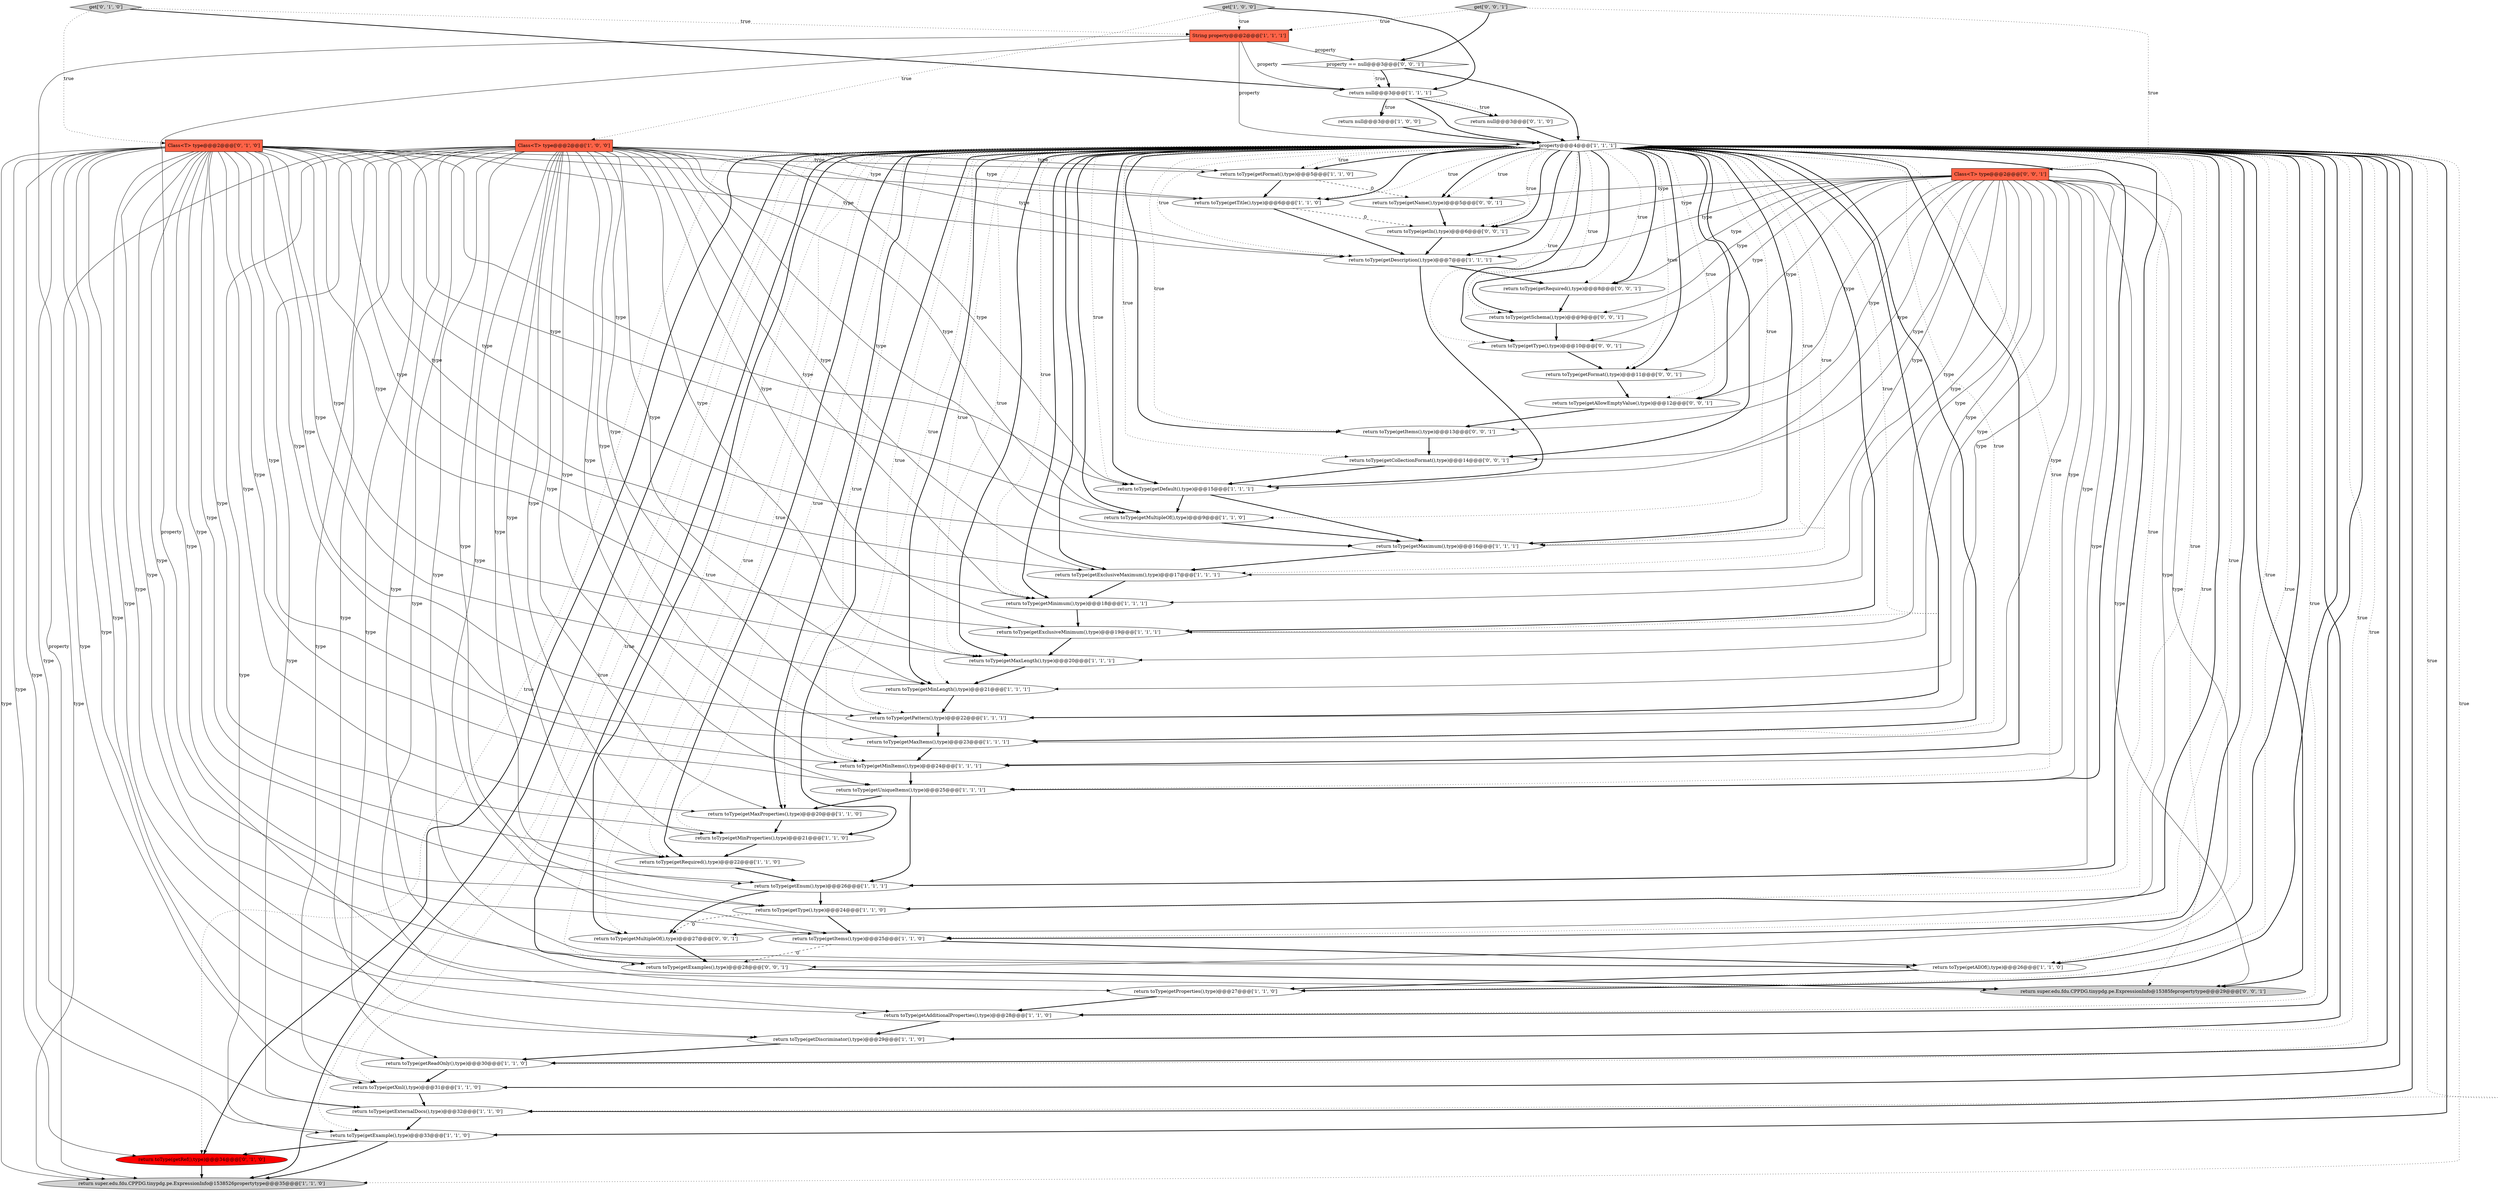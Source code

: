 digraph {
6 [style = filled, label = "return toType(getMaxItems(),type)@@@23@@@['1', '1', '1']", fillcolor = white, shape = ellipse image = "AAA0AAABBB1BBB"];
40 [style = filled, label = "return toType(getSchema(),type)@@@9@@@['0', '0', '1']", fillcolor = white, shape = ellipse image = "AAA0AAABBB3BBB"];
29 [style = filled, label = "return toType(getDefault(),type)@@@15@@@['1', '1', '1']", fillcolor = white, shape = ellipse image = "AAA0AAABBB1BBB"];
3 [style = filled, label = "return toType(getTitle(),type)@@@6@@@['1', '1', '0']", fillcolor = white, shape = ellipse image = "AAA0AAABBB1BBB"];
45 [style = filled, label = "return toType(getMultipleOf(),type)@@@27@@@['0', '0', '1']", fillcolor = white, shape = ellipse image = "AAA0AAABBB3BBB"];
28 [style = filled, label = "return toType(getProperties(),type)@@@27@@@['1', '1', '0']", fillcolor = white, shape = ellipse image = "AAA0AAABBB1BBB"];
24 [style = filled, label = "return toType(getMaximum(),type)@@@16@@@['1', '1', '1']", fillcolor = white, shape = ellipse image = "AAA0AAABBB1BBB"];
25 [style = filled, label = "return toType(getAllOf(),type)@@@26@@@['1', '1', '0']", fillcolor = white, shape = ellipse image = "AAA0AAABBB1BBB"];
11 [style = filled, label = "return toType(getPattern(),type)@@@22@@@['1', '1', '1']", fillcolor = white, shape = ellipse image = "AAA0AAABBB1BBB"];
27 [style = filled, label = "return toType(getMinProperties(),type)@@@21@@@['1', '1', '0']", fillcolor = white, shape = ellipse image = "AAA0AAABBB1BBB"];
23 [style = filled, label = "return toType(getEnum(),type)@@@26@@@['1', '1', '1']", fillcolor = white, shape = ellipse image = "AAA0AAABBB1BBB"];
12 [style = filled, label = "Class<T> type@@@2@@@['1', '0', '0']", fillcolor = tomato, shape = box image = "AAA0AAABBB1BBB"];
41 [style = filled, label = "return toType(getRequired(),type)@@@8@@@['0', '0', '1']", fillcolor = white, shape = ellipse image = "AAA0AAABBB3BBB"];
19 [style = filled, label = "return toType(getMaxLength(),type)@@@20@@@['1', '1', '1']", fillcolor = white, shape = ellipse image = "AAA0AAABBB1BBB"];
22 [style = filled, label = "String property@@@2@@@['1', '1', '1']", fillcolor = tomato, shape = box image = "AAA0AAABBB1BBB"];
13 [style = filled, label = "get['1', '0', '0']", fillcolor = lightgray, shape = diamond image = "AAA0AAABBB1BBB"];
20 [style = filled, label = "return super.edu.fdu.CPPDG.tinypdg.pe.ExpressionInfo@1538526propertytype@@@35@@@['1', '1', '0']", fillcolor = lightgray, shape = ellipse image = "AAA0AAABBB1BBB"];
37 [style = filled, label = "return null@@@3@@@['0', '1', '0']", fillcolor = white, shape = ellipse image = "AAA0AAABBB2BBB"];
42 [style = filled, label = "return toType(getExamples(),type)@@@28@@@['0', '0', '1']", fillcolor = white, shape = ellipse image = "AAA0AAABBB3BBB"];
44 [style = filled, label = "return toType(getItems(),type)@@@13@@@['0', '0', '1']", fillcolor = white, shape = ellipse image = "AAA0AAABBB3BBB"];
14 [style = filled, label = "return toType(getRequired(),type)@@@22@@@['1', '1', '0']", fillcolor = white, shape = ellipse image = "AAA0AAABBB1BBB"];
15 [style = filled, label = "return toType(getFormat(),type)@@@5@@@['1', '1', '0']", fillcolor = white, shape = ellipse image = "AAA0AAABBB1BBB"];
21 [style = filled, label = "return toType(getReadOnly(),type)@@@30@@@['1', '1', '0']", fillcolor = white, shape = ellipse image = "AAA0AAABBB1BBB"];
10 [style = filled, label = "return toType(getDiscriminator(),type)@@@29@@@['1', '1', '0']", fillcolor = white, shape = ellipse image = "AAA0AAABBB1BBB"];
47 [style = filled, label = "Class<T> type@@@2@@@['0', '0', '1']", fillcolor = tomato, shape = box image = "AAA0AAABBB3BBB"];
52 [style = filled, label = "return toType(getType(),type)@@@10@@@['0', '0', '1']", fillcolor = white, shape = ellipse image = "AAA0AAABBB3BBB"];
33 [style = filled, label = "return toType(getItems(),type)@@@25@@@['1', '1', '0']", fillcolor = white, shape = ellipse image = "AAA0AAABBB1BBB"];
9 [style = filled, label = "return toType(getMultipleOf(),type)@@@9@@@['1', '1', '0']", fillcolor = white, shape = ellipse image = "AAA0AAABBB1BBB"];
32 [style = filled, label = "return toType(getExclusiveMinimum(),type)@@@19@@@['1', '1', '1']", fillcolor = white, shape = ellipse image = "AAA0AAABBB1BBB"];
31 [style = filled, label = "return null@@@3@@@['1', '1', '1']", fillcolor = white, shape = ellipse image = "AAA0AAABBB1BBB"];
34 [style = filled, label = "return toType(getMinLength(),type)@@@21@@@['1', '1', '1']", fillcolor = white, shape = ellipse image = "AAA0AAABBB1BBB"];
51 [style = filled, label = "property == null@@@3@@@['0', '0', '1']", fillcolor = white, shape = diamond image = "AAA0AAABBB3BBB"];
5 [style = filled, label = "return toType(getAdditionalProperties(),type)@@@28@@@['1', '1', '0']", fillcolor = white, shape = ellipse image = "AAA0AAABBB1BBB"];
1 [style = filled, label = "return toType(getDescription(),type)@@@7@@@['1', '1', '1']", fillcolor = white, shape = ellipse image = "AAA0AAABBB1BBB"];
2 [style = filled, label = "return null@@@3@@@['1', '0', '0']", fillcolor = white, shape = ellipse image = "AAA0AAABBB1BBB"];
0 [style = filled, label = "return toType(getExample(),type)@@@33@@@['1', '1', '0']", fillcolor = white, shape = ellipse image = "AAA0AAABBB1BBB"];
48 [style = filled, label = "return toType(getName(),type)@@@5@@@['0', '0', '1']", fillcolor = white, shape = ellipse image = "AAA0AAABBB3BBB"];
4 [style = filled, label = "return toType(getExclusiveMaximum(),type)@@@17@@@['1', '1', '1']", fillcolor = white, shape = ellipse image = "AAA0AAABBB1BBB"];
30 [style = filled, label = "return toType(getExternalDocs(),type)@@@32@@@['1', '1', '0']", fillcolor = white, shape = ellipse image = "AAA0AAABBB1BBB"];
38 [style = filled, label = "Class<T> type@@@2@@@['0', '1', '0']", fillcolor = tomato, shape = box image = "AAA0AAABBB2BBB"];
43 [style = filled, label = "return toType(getFormat(),type)@@@11@@@['0', '0', '1']", fillcolor = white, shape = ellipse image = "AAA0AAABBB3BBB"];
16 [style = filled, label = "return toType(getXml(),type)@@@31@@@['1', '1', '0']", fillcolor = white, shape = ellipse image = "AAA0AAABBB1BBB"];
17 [style = filled, label = "return toType(getMinimum(),type)@@@18@@@['1', '1', '1']", fillcolor = white, shape = ellipse image = "AAA0AAABBB1BBB"];
36 [style = filled, label = "get['0', '1', '0']", fillcolor = lightgray, shape = diamond image = "AAA0AAABBB2BBB"];
50 [style = filled, label = "return toType(getCollectionFormat(),type)@@@14@@@['0', '0', '1']", fillcolor = white, shape = ellipse image = "AAA0AAABBB3BBB"];
7 [style = filled, label = "return toType(getUniqueItems(),type)@@@25@@@['1', '1', '1']", fillcolor = white, shape = ellipse image = "AAA0AAABBB1BBB"];
26 [style = filled, label = "return toType(getMinItems(),type)@@@24@@@['1', '1', '1']", fillcolor = white, shape = ellipse image = "AAA0AAABBB1BBB"];
8 [style = filled, label = "property@@@4@@@['1', '1', '1']", fillcolor = white, shape = diamond image = "AAA0AAABBB1BBB"];
39 [style = filled, label = "return toType(getRef(),type)@@@34@@@['0', '1', '0']", fillcolor = red, shape = ellipse image = "AAA1AAABBB2BBB"];
46 [style = filled, label = "return super.edu.fdu.CPPDG.tinypdg.pe.ExpressionInfo@15385fepropertytype@@@29@@@['0', '0', '1']", fillcolor = lightgray, shape = ellipse image = "AAA0AAABBB3BBB"];
53 [style = filled, label = "get['0', '0', '1']", fillcolor = lightgray, shape = diamond image = "AAA0AAABBB3BBB"];
49 [style = filled, label = "return toType(getAllowEmptyValue(),type)@@@12@@@['0', '0', '1']", fillcolor = white, shape = ellipse image = "AAA0AAABBB3BBB"];
18 [style = filled, label = "return toType(getMaxProperties(),type)@@@20@@@['1', '1', '0']", fillcolor = white, shape = ellipse image = "AAA0AAABBB1BBB"];
54 [style = filled, label = "return toType(getIn(),type)@@@6@@@['0', '0', '1']", fillcolor = white, shape = ellipse image = "AAA0AAABBB3BBB"];
35 [style = filled, label = "return toType(getType(),type)@@@24@@@['1', '1', '0']", fillcolor = white, shape = ellipse image = "AAA0AAABBB1BBB"];
8->30 [style = bold, label=""];
8->16 [style = bold, label=""];
8->30 [style = dotted, label="true"];
8->28 [style = dotted, label="true"];
8->10 [style = bold, label=""];
31->37 [style = bold, label=""];
8->48 [style = dotted, label="true"];
51->31 [style = dotted, label="true"];
12->23 [style = solid, label="type"];
23->45 [style = bold, label=""];
47->32 [style = solid, label="type"];
47->40 [style = solid, label="type"];
38->11 [style = solid, label="type"];
8->16 [style = dotted, label="true"];
22->51 [style = solid, label="property"];
12->1 [style = solid, label="type"];
47->42 [style = solid, label="type"];
8->6 [style = bold, label=""];
8->44 [style = bold, label=""];
8->40 [style = bold, label=""];
36->38 [style = dotted, label="true"];
8->4 [style = dotted, label="true"];
47->41 [style = solid, label="type"];
48->54 [style = bold, label=""];
8->0 [style = bold, label=""];
47->52 [style = solid, label="type"];
8->1 [style = bold, label=""];
38->9 [style = solid, label="type"];
8->20 [style = bold, label=""];
8->52 [style = dotted, label="true"];
53->47 [style = dotted, label="true"];
33->25 [style = bold, label=""];
38->24 [style = solid, label="type"];
38->14 [style = solid, label="type"];
12->20 [style = solid, label="type"];
45->42 [style = bold, label=""];
21->16 [style = bold, label=""];
22->20 [style = solid, label="property"];
47->19 [style = solid, label="type"];
8->0 [style = dotted, label="true"];
8->20 [style = dotted, label="true"];
12->19 [style = solid, label="type"];
8->4 [style = bold, label=""];
13->31 [style = bold, label=""];
8->39 [style = bold, label=""];
8->27 [style = bold, label=""];
38->10 [style = solid, label="type"];
8->11 [style = bold, label=""];
9->24 [style = bold, label=""];
47->11 [style = solid, label="type"];
38->27 [style = solid, label="type"];
38->25 [style = solid, label="type"];
8->34 [style = bold, label=""];
38->4 [style = solid, label="type"];
8->28 [style = bold, label=""];
19->34 [style = bold, label=""];
5->10 [style = bold, label=""];
38->15 [style = solid, label="type"];
25->28 [style = bold, label=""];
28->5 [style = bold, label=""];
50->29 [style = bold, label=""];
3->54 [style = dashed, label="0"];
26->7 [style = bold, label=""];
8->23 [style = bold, label=""];
47->48 [style = solid, label="type"];
1->41 [style = bold, label=""];
8->46 [style = dotted, label="true"];
12->16 [style = solid, label="type"];
42->46 [style = bold, label=""];
40->52 [style = bold, label=""];
8->18 [style = bold, label=""];
12->25 [style = solid, label="type"];
36->31 [style = bold, label=""];
8->17 [style = dotted, label="true"];
47->4 [style = solid, label="type"];
8->7 [style = dotted, label="true"];
38->5 [style = solid, label="type"];
8->23 [style = dotted, label="true"];
8->40 [style = dotted, label="true"];
31->2 [style = bold, label=""];
12->21 [style = solid, label="type"];
47->6 [style = solid, label="type"];
10->21 [style = bold, label=""];
44->50 [style = bold, label=""];
12->30 [style = solid, label="type"];
38->29 [style = solid, label="type"];
8->34 [style = dotted, label="true"];
12->4 [style = solid, label="type"];
47->1 [style = solid, label="type"];
53->22 [style = dotted, label="true"];
23->35 [style = bold, label=""];
47->50 [style = solid, label="type"];
47->7 [style = solid, label="type"];
8->17 [style = bold, label=""];
12->18 [style = solid, label="type"];
47->29 [style = solid, label="type"];
12->5 [style = solid, label="type"];
47->26 [style = solid, label="type"];
8->43 [style = dotted, label="true"];
8->50 [style = dotted, label="true"];
13->22 [style = dotted, label="true"];
8->33 [style = dotted, label="true"];
8->14 [style = dotted, label="true"];
7->23 [style = bold, label=""];
8->54 [style = dotted, label="true"];
8->18 [style = dotted, label="true"];
0->20 [style = bold, label=""];
8->29 [style = dotted, label="true"];
39->20 [style = bold, label=""];
12->28 [style = solid, label="type"];
8->19 [style = dotted, label="true"];
38->39 [style = solid, label="type"];
0->39 [style = bold, label=""];
8->24 [style = bold, label=""];
8->33 [style = bold, label=""];
8->25 [style = dotted, label="true"];
6->26 [style = bold, label=""];
8->15 [style = bold, label=""];
4->17 [style = bold, label=""];
8->41 [style = bold, label=""];
8->21 [style = dotted, label="true"];
47->34 [style = solid, label="type"];
47->43 [style = solid, label="type"];
8->35 [style = dotted, label="true"];
38->0 [style = solid, label="type"];
36->22 [style = dotted, label="true"];
3->1 [style = bold, label=""];
27->14 [style = bold, label=""];
49->44 [style = bold, label=""];
8->3 [style = bold, label=""];
8->42 [style = dotted, label="true"];
38->17 [style = solid, label="type"];
38->33 [style = solid, label="type"];
8->15 [style = dotted, label="true"];
38->3 [style = solid, label="type"];
38->16 [style = solid, label="type"];
8->39 [style = dotted, label="true"];
8->14 [style = bold, label=""];
15->48 [style = dashed, label="0"];
8->41 [style = dotted, label="true"];
32->19 [style = bold, label=""];
38->21 [style = solid, label="type"];
15->3 [style = bold, label=""];
8->52 [style = bold, label=""];
12->6 [style = solid, label="type"];
12->24 [style = solid, label="type"];
8->3 [style = dotted, label="true"];
8->24 [style = dotted, label="true"];
8->35 [style = bold, label=""];
35->45 [style = dashed, label="0"];
22->31 [style = solid, label="property"];
47->23 [style = solid, label="type"];
12->35 [style = solid, label="type"];
52->43 [style = bold, label=""];
8->6 [style = dotted, label="true"];
12->0 [style = solid, label="type"];
14->23 [style = bold, label=""];
41->40 [style = bold, label=""];
22->8 [style = solid, label="property"];
12->15 [style = solid, label="type"];
12->11 [style = solid, label="type"];
16->30 [style = bold, label=""];
8->45 [style = bold, label=""];
38->30 [style = solid, label="type"];
12->26 [style = solid, label="type"];
7->18 [style = bold, label=""];
31->2 [style = dotted, label="true"];
8->11 [style = dotted, label="true"];
8->50 [style = bold, label=""];
30->0 [style = bold, label=""];
38->23 [style = solid, label="type"];
12->7 [style = solid, label="type"];
12->9 [style = solid, label="type"];
12->14 [style = solid, label="type"];
8->9 [style = dotted, label="true"];
1->29 [style = bold, label=""];
38->20 [style = solid, label="type"];
37->8 [style = bold, label=""];
51->8 [style = bold, label=""];
8->54 [style = bold, label=""];
31->8 [style = bold, label=""];
47->17 [style = solid, label="type"];
38->18 [style = solid, label="type"];
8->26 [style = dotted, label="true"];
22->46 [style = solid, label="property"];
31->37 [style = dotted, label="true"];
12->33 [style = solid, label="type"];
8->32 [style = bold, label=""];
38->19 [style = solid, label="type"];
13->12 [style = dotted, label="true"];
12->10 [style = solid, label="type"];
47->54 [style = solid, label="type"];
53->51 [style = bold, label=""];
12->32 [style = solid, label="type"];
8->45 [style = dotted, label="true"];
8->19 [style = bold, label=""];
11->6 [style = bold, label=""];
29->9 [style = bold, label=""];
35->33 [style = bold, label=""];
38->32 [style = solid, label="type"];
38->26 [style = solid, label="type"];
47->44 [style = solid, label="type"];
8->26 [style = bold, label=""];
12->29 [style = solid, label="type"];
38->7 [style = solid, label="type"];
8->44 [style = dotted, label="true"];
8->43 [style = bold, label=""];
17->32 [style = bold, label=""];
8->10 [style = dotted, label="true"];
8->32 [style = dotted, label="true"];
34->11 [style = bold, label=""];
8->7 [style = bold, label=""];
12->27 [style = solid, label="type"];
33->42 [style = dashed, label="0"];
47->45 [style = solid, label="type"];
38->28 [style = solid, label="type"];
8->1 [style = dotted, label="true"];
8->48 [style = bold, label=""];
8->46 [style = bold, label=""];
24->4 [style = bold, label=""];
38->34 [style = solid, label="type"];
8->42 [style = bold, label=""];
12->3 [style = solid, label="type"];
8->5 [style = bold, label=""];
38->1 [style = solid, label="type"];
18->27 [style = bold, label=""];
8->5 [style = dotted, label="true"];
47->49 [style = solid, label="type"];
38->35 [style = solid, label="type"];
8->9 [style = bold, label=""];
8->21 [style = bold, label=""];
8->49 [style = bold, label=""];
43->49 [style = bold, label=""];
12->17 [style = solid, label="type"];
47->46 [style = solid, label="type"];
51->31 [style = bold, label=""];
38->6 [style = solid, label="type"];
8->27 [style = dotted, label="true"];
29->24 [style = bold, label=""];
47->24 [style = solid, label="type"];
8->25 [style = bold, label=""];
8->29 [style = bold, label=""];
2->8 [style = bold, label=""];
12->34 [style = solid, label="type"];
8->49 [style = dotted, label="true"];
54->1 [style = bold, label=""];
}
